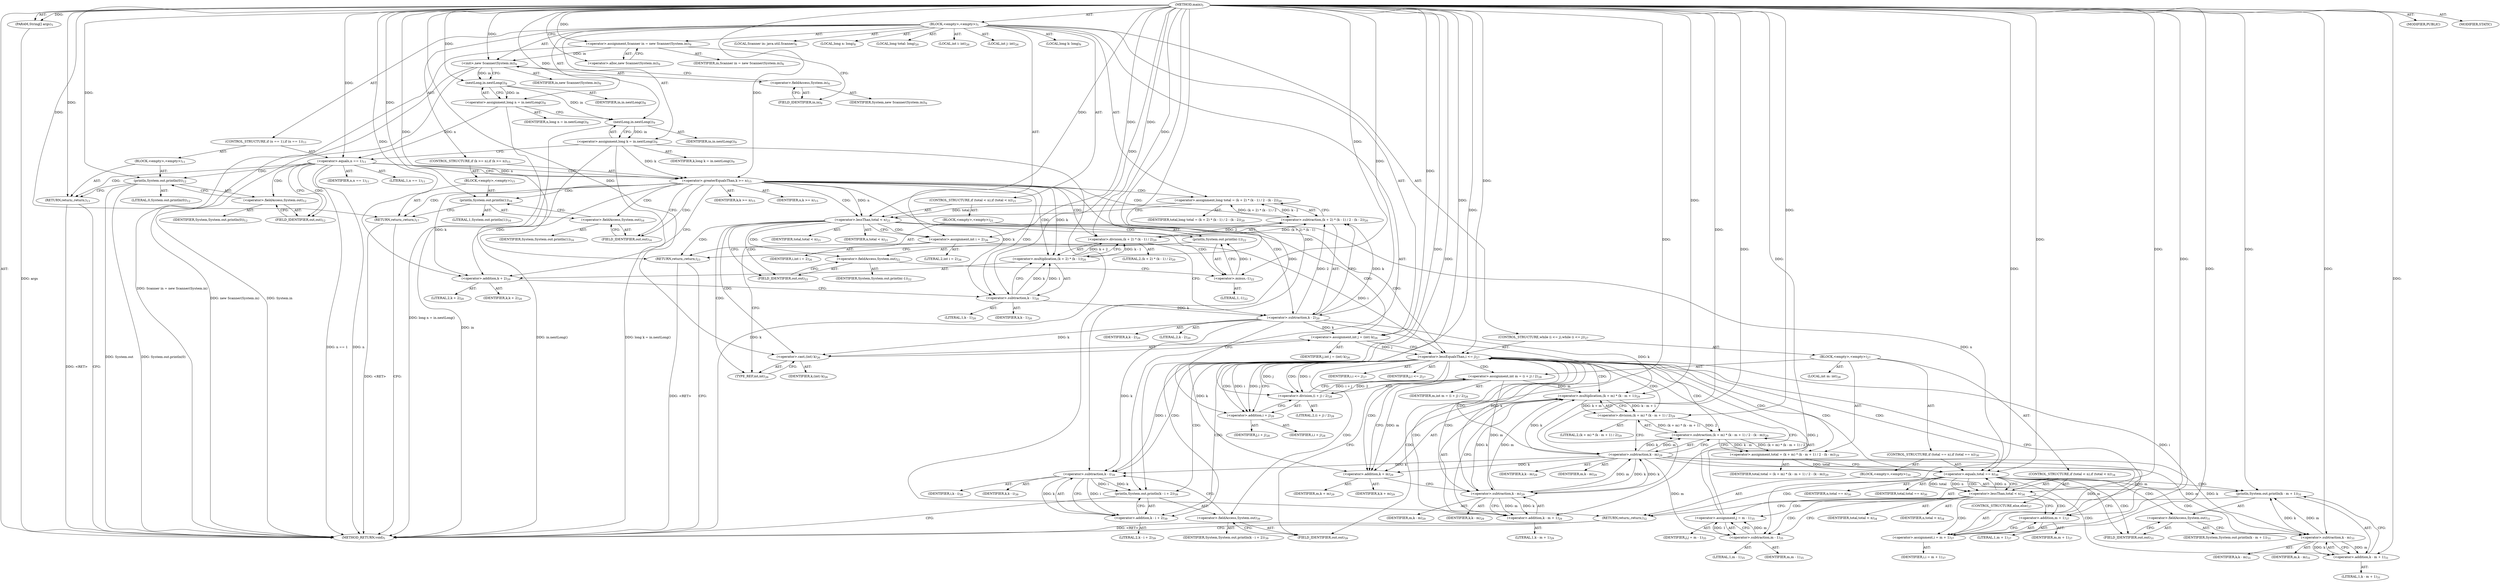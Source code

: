 digraph "main" {  
"19" [label = <(METHOD,main)<SUB>5</SUB>> ]
"20" [label = <(PARAM,String[] args)<SUB>5</SUB>> ]
"21" [label = <(BLOCK,&lt;empty&gt;,&lt;empty&gt;)<SUB>5</SUB>> ]
"4" [label = <(LOCAL,Scanner in: java.util.Scanner)<SUB>6</SUB>> ]
"22" [label = <(&lt;operator&gt;.assignment,Scanner in = new Scanner(System.in))<SUB>6</SUB>> ]
"23" [label = <(IDENTIFIER,in,Scanner in = new Scanner(System.in))<SUB>6</SUB>> ]
"24" [label = <(&lt;operator&gt;.alloc,new Scanner(System.in))<SUB>6</SUB>> ]
"25" [label = <(&lt;init&gt;,new Scanner(System.in))<SUB>6</SUB>> ]
"3" [label = <(IDENTIFIER,in,new Scanner(System.in))<SUB>6</SUB>> ]
"26" [label = <(&lt;operator&gt;.fieldAccess,System.in)<SUB>6</SUB>> ]
"27" [label = <(IDENTIFIER,System,new Scanner(System.in))<SUB>6</SUB>> ]
"28" [label = <(FIELD_IDENTIFIER,in,in)<SUB>6</SUB>> ]
"29" [label = <(LOCAL,long n: long)<SUB>8</SUB>> ]
"30" [label = <(&lt;operator&gt;.assignment,long n = in.nextLong())<SUB>8</SUB>> ]
"31" [label = <(IDENTIFIER,n,long n = in.nextLong())<SUB>8</SUB>> ]
"32" [label = <(nextLong,in.nextLong())<SUB>8</SUB>> ]
"33" [label = <(IDENTIFIER,in,in.nextLong())<SUB>8</SUB>> ]
"34" [label = <(LOCAL,long k: long)<SUB>9</SUB>> ]
"35" [label = <(&lt;operator&gt;.assignment,long k = in.nextLong())<SUB>9</SUB>> ]
"36" [label = <(IDENTIFIER,k,long k = in.nextLong())<SUB>9</SUB>> ]
"37" [label = <(nextLong,in.nextLong())<SUB>9</SUB>> ]
"38" [label = <(IDENTIFIER,in,in.nextLong())<SUB>9</SUB>> ]
"39" [label = <(CONTROL_STRUCTURE,if (n == 1),if (n == 1))<SUB>11</SUB>> ]
"40" [label = <(&lt;operator&gt;.equals,n == 1)<SUB>11</SUB>> ]
"41" [label = <(IDENTIFIER,n,n == 1)<SUB>11</SUB>> ]
"42" [label = <(LITERAL,1,n == 1)<SUB>11</SUB>> ]
"43" [label = <(BLOCK,&lt;empty&gt;,&lt;empty&gt;)<SUB>11</SUB>> ]
"44" [label = <(println,System.out.println(0))<SUB>12</SUB>> ]
"45" [label = <(&lt;operator&gt;.fieldAccess,System.out)<SUB>12</SUB>> ]
"46" [label = <(IDENTIFIER,System,System.out.println(0))<SUB>12</SUB>> ]
"47" [label = <(FIELD_IDENTIFIER,out,out)<SUB>12</SUB>> ]
"48" [label = <(LITERAL,0,System.out.println(0))<SUB>12</SUB>> ]
"49" [label = <(RETURN,return;,return;)<SUB>13</SUB>> ]
"50" [label = <(CONTROL_STRUCTURE,if (k &gt;= n),if (k &gt;= n))<SUB>15</SUB>> ]
"51" [label = <(&lt;operator&gt;.greaterEqualsThan,k &gt;= n)<SUB>15</SUB>> ]
"52" [label = <(IDENTIFIER,k,k &gt;= n)<SUB>15</SUB>> ]
"53" [label = <(IDENTIFIER,n,k &gt;= n)<SUB>15</SUB>> ]
"54" [label = <(BLOCK,&lt;empty&gt;,&lt;empty&gt;)<SUB>15</SUB>> ]
"55" [label = <(println,System.out.println(1))<SUB>16</SUB>> ]
"56" [label = <(&lt;operator&gt;.fieldAccess,System.out)<SUB>16</SUB>> ]
"57" [label = <(IDENTIFIER,System,System.out.println(1))<SUB>16</SUB>> ]
"58" [label = <(FIELD_IDENTIFIER,out,out)<SUB>16</SUB>> ]
"59" [label = <(LITERAL,1,System.out.println(1))<SUB>16</SUB>> ]
"60" [label = <(RETURN,return;,return;)<SUB>17</SUB>> ]
"61" [label = <(LOCAL,long total: long)<SUB>20</SUB>> ]
"62" [label = <(&lt;operator&gt;.assignment,long total = (k + 2) * (k - 1) / 2 - (k - 2))<SUB>20</SUB>> ]
"63" [label = <(IDENTIFIER,total,long total = (k + 2) * (k - 1) / 2 - (k - 2))<SUB>20</SUB>> ]
"64" [label = <(&lt;operator&gt;.subtraction,(k + 2) * (k - 1) / 2 - (k - 2))<SUB>20</SUB>> ]
"65" [label = <(&lt;operator&gt;.division,(k + 2) * (k - 1) / 2)<SUB>20</SUB>> ]
"66" [label = <(&lt;operator&gt;.multiplication,(k + 2) * (k - 1))<SUB>20</SUB>> ]
"67" [label = <(&lt;operator&gt;.addition,k + 2)<SUB>20</SUB>> ]
"68" [label = <(IDENTIFIER,k,k + 2)<SUB>20</SUB>> ]
"69" [label = <(LITERAL,2,k + 2)<SUB>20</SUB>> ]
"70" [label = <(&lt;operator&gt;.subtraction,k - 1)<SUB>20</SUB>> ]
"71" [label = <(IDENTIFIER,k,k - 1)<SUB>20</SUB>> ]
"72" [label = <(LITERAL,1,k - 1)<SUB>20</SUB>> ]
"73" [label = <(LITERAL,2,(k + 2) * (k - 1) / 2)<SUB>20</SUB>> ]
"74" [label = <(&lt;operator&gt;.subtraction,k - 2)<SUB>20</SUB>> ]
"75" [label = <(IDENTIFIER,k,k - 2)<SUB>20</SUB>> ]
"76" [label = <(LITERAL,2,k - 2)<SUB>20</SUB>> ]
"77" [label = <(CONTROL_STRUCTURE,if (total &lt; n),if (total &lt; n))<SUB>21</SUB>> ]
"78" [label = <(&lt;operator&gt;.lessThan,total &lt; n)<SUB>21</SUB>> ]
"79" [label = <(IDENTIFIER,total,total &lt; n)<SUB>21</SUB>> ]
"80" [label = <(IDENTIFIER,n,total &lt; n)<SUB>21</SUB>> ]
"81" [label = <(BLOCK,&lt;empty&gt;,&lt;empty&gt;)<SUB>21</SUB>> ]
"82" [label = <(println,System.out.println(-1))<SUB>22</SUB>> ]
"83" [label = <(&lt;operator&gt;.fieldAccess,System.out)<SUB>22</SUB>> ]
"84" [label = <(IDENTIFIER,System,System.out.println(-1))<SUB>22</SUB>> ]
"85" [label = <(FIELD_IDENTIFIER,out,out)<SUB>22</SUB>> ]
"86" [label = <(&lt;operator&gt;.minus,-1)<SUB>22</SUB>> ]
"87" [label = <(LITERAL,1,-1)<SUB>22</SUB>> ]
"88" [label = <(RETURN,return;,return;)<SUB>23</SUB>> ]
"89" [label = <(LOCAL,int i: int)<SUB>26</SUB>> ]
"90" [label = <(LOCAL,int j: int)<SUB>26</SUB>> ]
"91" [label = <(&lt;operator&gt;.assignment,int i = 2)<SUB>26</SUB>> ]
"92" [label = <(IDENTIFIER,i,int i = 2)<SUB>26</SUB>> ]
"93" [label = <(LITERAL,2,int i = 2)<SUB>26</SUB>> ]
"94" [label = <(&lt;operator&gt;.assignment,int j = (int) k)<SUB>26</SUB>> ]
"95" [label = <(IDENTIFIER,j,int j = (int) k)<SUB>26</SUB>> ]
"96" [label = <(&lt;operator&gt;.cast,(int) k)<SUB>26</SUB>> ]
"97" [label = <(TYPE_REF,int,int)<SUB>26</SUB>> ]
"98" [label = <(IDENTIFIER,k,(int) k)<SUB>26</SUB>> ]
"99" [label = <(CONTROL_STRUCTURE,while (i &lt;= j),while (i &lt;= j))<SUB>27</SUB>> ]
"100" [label = <(&lt;operator&gt;.lessEqualsThan,i &lt;= j)<SUB>27</SUB>> ]
"101" [label = <(IDENTIFIER,i,i &lt;= j)<SUB>27</SUB>> ]
"102" [label = <(IDENTIFIER,j,i &lt;= j)<SUB>27</SUB>> ]
"103" [label = <(BLOCK,&lt;empty&gt;,&lt;empty&gt;)<SUB>27</SUB>> ]
"104" [label = <(LOCAL,int m: int)<SUB>28</SUB>> ]
"105" [label = <(&lt;operator&gt;.assignment,int m = (i + j) / 2)<SUB>28</SUB>> ]
"106" [label = <(IDENTIFIER,m,int m = (i + j) / 2)<SUB>28</SUB>> ]
"107" [label = <(&lt;operator&gt;.division,(i + j) / 2)<SUB>28</SUB>> ]
"108" [label = <(&lt;operator&gt;.addition,i + j)<SUB>28</SUB>> ]
"109" [label = <(IDENTIFIER,i,i + j)<SUB>28</SUB>> ]
"110" [label = <(IDENTIFIER,j,i + j)<SUB>28</SUB>> ]
"111" [label = <(LITERAL,2,(i + j) / 2)<SUB>28</SUB>> ]
"112" [label = <(&lt;operator&gt;.assignment,total = (k + m) * (k - m + 1) / 2 - (k - m))<SUB>29</SUB>> ]
"113" [label = <(IDENTIFIER,total,total = (k + m) * (k - m + 1) / 2 - (k - m))<SUB>29</SUB>> ]
"114" [label = <(&lt;operator&gt;.subtraction,(k + m) * (k - m + 1) / 2 - (k - m))<SUB>29</SUB>> ]
"115" [label = <(&lt;operator&gt;.division,(k + m) * (k - m + 1) / 2)<SUB>29</SUB>> ]
"116" [label = <(&lt;operator&gt;.multiplication,(k + m) * (k - m + 1))<SUB>29</SUB>> ]
"117" [label = <(&lt;operator&gt;.addition,k + m)<SUB>29</SUB>> ]
"118" [label = <(IDENTIFIER,k,k + m)<SUB>29</SUB>> ]
"119" [label = <(IDENTIFIER,m,k + m)<SUB>29</SUB>> ]
"120" [label = <(&lt;operator&gt;.addition,k - m + 1)<SUB>29</SUB>> ]
"121" [label = <(&lt;operator&gt;.subtraction,k - m)<SUB>29</SUB>> ]
"122" [label = <(IDENTIFIER,k,k - m)<SUB>29</SUB>> ]
"123" [label = <(IDENTIFIER,m,k - m)<SUB>29</SUB>> ]
"124" [label = <(LITERAL,1,k - m + 1)<SUB>29</SUB>> ]
"125" [label = <(LITERAL,2,(k + m) * (k - m + 1) / 2)<SUB>29</SUB>> ]
"126" [label = <(&lt;operator&gt;.subtraction,k - m)<SUB>29</SUB>> ]
"127" [label = <(IDENTIFIER,k,k - m)<SUB>29</SUB>> ]
"128" [label = <(IDENTIFIER,m,k - m)<SUB>29</SUB>> ]
"129" [label = <(CONTROL_STRUCTURE,if (total == n),if (total == n))<SUB>30</SUB>> ]
"130" [label = <(&lt;operator&gt;.equals,total == n)<SUB>30</SUB>> ]
"131" [label = <(IDENTIFIER,total,total == n)<SUB>30</SUB>> ]
"132" [label = <(IDENTIFIER,n,total == n)<SUB>30</SUB>> ]
"133" [label = <(BLOCK,&lt;empty&gt;,&lt;empty&gt;)<SUB>30</SUB>> ]
"134" [label = <(println,System.out.println(k - m + 1))<SUB>31</SUB>> ]
"135" [label = <(&lt;operator&gt;.fieldAccess,System.out)<SUB>31</SUB>> ]
"136" [label = <(IDENTIFIER,System,System.out.println(k - m + 1))<SUB>31</SUB>> ]
"137" [label = <(FIELD_IDENTIFIER,out,out)<SUB>31</SUB>> ]
"138" [label = <(&lt;operator&gt;.addition,k - m + 1)<SUB>31</SUB>> ]
"139" [label = <(&lt;operator&gt;.subtraction,k - m)<SUB>31</SUB>> ]
"140" [label = <(IDENTIFIER,k,k - m)<SUB>31</SUB>> ]
"141" [label = <(IDENTIFIER,m,k - m)<SUB>31</SUB>> ]
"142" [label = <(LITERAL,1,k - m + 1)<SUB>31</SUB>> ]
"143" [label = <(RETURN,return;,return;)<SUB>32</SUB>> ]
"144" [label = <(CONTROL_STRUCTURE,if (total &lt; n),if (total &lt; n))<SUB>34</SUB>> ]
"145" [label = <(&lt;operator&gt;.lessThan,total &lt; n)<SUB>34</SUB>> ]
"146" [label = <(IDENTIFIER,total,total &lt; n)<SUB>34</SUB>> ]
"147" [label = <(IDENTIFIER,n,total &lt; n)<SUB>34</SUB>> ]
"148" [label = <(&lt;operator&gt;.assignment,j = m - 1)<SUB>35</SUB>> ]
"149" [label = <(IDENTIFIER,j,j = m - 1)<SUB>35</SUB>> ]
"150" [label = <(&lt;operator&gt;.subtraction,m - 1)<SUB>35</SUB>> ]
"151" [label = <(IDENTIFIER,m,m - 1)<SUB>35</SUB>> ]
"152" [label = <(LITERAL,1,m - 1)<SUB>35</SUB>> ]
"153" [label = <(CONTROL_STRUCTURE,else,else)<SUB>37</SUB>> ]
"154" [label = <(&lt;operator&gt;.assignment,i = m + 1)<SUB>37</SUB>> ]
"155" [label = <(IDENTIFIER,i,i = m + 1)<SUB>37</SUB>> ]
"156" [label = <(&lt;operator&gt;.addition,m + 1)<SUB>37</SUB>> ]
"157" [label = <(IDENTIFIER,m,m + 1)<SUB>37</SUB>> ]
"158" [label = <(LITERAL,1,m + 1)<SUB>37</SUB>> ]
"159" [label = <(println,System.out.println(k - i + 2))<SUB>39</SUB>> ]
"160" [label = <(&lt;operator&gt;.fieldAccess,System.out)<SUB>39</SUB>> ]
"161" [label = <(IDENTIFIER,System,System.out.println(k - i + 2))<SUB>39</SUB>> ]
"162" [label = <(FIELD_IDENTIFIER,out,out)<SUB>39</SUB>> ]
"163" [label = <(&lt;operator&gt;.addition,k - i + 2)<SUB>39</SUB>> ]
"164" [label = <(&lt;operator&gt;.subtraction,k - i)<SUB>39</SUB>> ]
"165" [label = <(IDENTIFIER,k,k - i)<SUB>39</SUB>> ]
"166" [label = <(IDENTIFIER,i,k - i)<SUB>39</SUB>> ]
"167" [label = <(LITERAL,2,k - i + 2)<SUB>39</SUB>> ]
"168" [label = <(MODIFIER,PUBLIC)> ]
"169" [label = <(MODIFIER,STATIC)> ]
"170" [label = <(METHOD_RETURN,void)<SUB>5</SUB>> ]
  "19" -> "20"  [ label = "AST: "] 
  "19" -> "21"  [ label = "AST: "] 
  "19" -> "168"  [ label = "AST: "] 
  "19" -> "169"  [ label = "AST: "] 
  "19" -> "170"  [ label = "AST: "] 
  "21" -> "4"  [ label = "AST: "] 
  "21" -> "22"  [ label = "AST: "] 
  "21" -> "25"  [ label = "AST: "] 
  "21" -> "29"  [ label = "AST: "] 
  "21" -> "30"  [ label = "AST: "] 
  "21" -> "34"  [ label = "AST: "] 
  "21" -> "35"  [ label = "AST: "] 
  "21" -> "39"  [ label = "AST: "] 
  "21" -> "50"  [ label = "AST: "] 
  "21" -> "61"  [ label = "AST: "] 
  "21" -> "62"  [ label = "AST: "] 
  "21" -> "77"  [ label = "AST: "] 
  "21" -> "89"  [ label = "AST: "] 
  "21" -> "90"  [ label = "AST: "] 
  "21" -> "91"  [ label = "AST: "] 
  "21" -> "94"  [ label = "AST: "] 
  "21" -> "99"  [ label = "AST: "] 
  "21" -> "159"  [ label = "AST: "] 
  "22" -> "23"  [ label = "AST: "] 
  "22" -> "24"  [ label = "AST: "] 
  "25" -> "3"  [ label = "AST: "] 
  "25" -> "26"  [ label = "AST: "] 
  "26" -> "27"  [ label = "AST: "] 
  "26" -> "28"  [ label = "AST: "] 
  "30" -> "31"  [ label = "AST: "] 
  "30" -> "32"  [ label = "AST: "] 
  "32" -> "33"  [ label = "AST: "] 
  "35" -> "36"  [ label = "AST: "] 
  "35" -> "37"  [ label = "AST: "] 
  "37" -> "38"  [ label = "AST: "] 
  "39" -> "40"  [ label = "AST: "] 
  "39" -> "43"  [ label = "AST: "] 
  "40" -> "41"  [ label = "AST: "] 
  "40" -> "42"  [ label = "AST: "] 
  "43" -> "44"  [ label = "AST: "] 
  "43" -> "49"  [ label = "AST: "] 
  "44" -> "45"  [ label = "AST: "] 
  "44" -> "48"  [ label = "AST: "] 
  "45" -> "46"  [ label = "AST: "] 
  "45" -> "47"  [ label = "AST: "] 
  "50" -> "51"  [ label = "AST: "] 
  "50" -> "54"  [ label = "AST: "] 
  "51" -> "52"  [ label = "AST: "] 
  "51" -> "53"  [ label = "AST: "] 
  "54" -> "55"  [ label = "AST: "] 
  "54" -> "60"  [ label = "AST: "] 
  "55" -> "56"  [ label = "AST: "] 
  "55" -> "59"  [ label = "AST: "] 
  "56" -> "57"  [ label = "AST: "] 
  "56" -> "58"  [ label = "AST: "] 
  "62" -> "63"  [ label = "AST: "] 
  "62" -> "64"  [ label = "AST: "] 
  "64" -> "65"  [ label = "AST: "] 
  "64" -> "74"  [ label = "AST: "] 
  "65" -> "66"  [ label = "AST: "] 
  "65" -> "73"  [ label = "AST: "] 
  "66" -> "67"  [ label = "AST: "] 
  "66" -> "70"  [ label = "AST: "] 
  "67" -> "68"  [ label = "AST: "] 
  "67" -> "69"  [ label = "AST: "] 
  "70" -> "71"  [ label = "AST: "] 
  "70" -> "72"  [ label = "AST: "] 
  "74" -> "75"  [ label = "AST: "] 
  "74" -> "76"  [ label = "AST: "] 
  "77" -> "78"  [ label = "AST: "] 
  "77" -> "81"  [ label = "AST: "] 
  "78" -> "79"  [ label = "AST: "] 
  "78" -> "80"  [ label = "AST: "] 
  "81" -> "82"  [ label = "AST: "] 
  "81" -> "88"  [ label = "AST: "] 
  "82" -> "83"  [ label = "AST: "] 
  "82" -> "86"  [ label = "AST: "] 
  "83" -> "84"  [ label = "AST: "] 
  "83" -> "85"  [ label = "AST: "] 
  "86" -> "87"  [ label = "AST: "] 
  "91" -> "92"  [ label = "AST: "] 
  "91" -> "93"  [ label = "AST: "] 
  "94" -> "95"  [ label = "AST: "] 
  "94" -> "96"  [ label = "AST: "] 
  "96" -> "97"  [ label = "AST: "] 
  "96" -> "98"  [ label = "AST: "] 
  "99" -> "100"  [ label = "AST: "] 
  "99" -> "103"  [ label = "AST: "] 
  "100" -> "101"  [ label = "AST: "] 
  "100" -> "102"  [ label = "AST: "] 
  "103" -> "104"  [ label = "AST: "] 
  "103" -> "105"  [ label = "AST: "] 
  "103" -> "112"  [ label = "AST: "] 
  "103" -> "129"  [ label = "AST: "] 
  "103" -> "144"  [ label = "AST: "] 
  "105" -> "106"  [ label = "AST: "] 
  "105" -> "107"  [ label = "AST: "] 
  "107" -> "108"  [ label = "AST: "] 
  "107" -> "111"  [ label = "AST: "] 
  "108" -> "109"  [ label = "AST: "] 
  "108" -> "110"  [ label = "AST: "] 
  "112" -> "113"  [ label = "AST: "] 
  "112" -> "114"  [ label = "AST: "] 
  "114" -> "115"  [ label = "AST: "] 
  "114" -> "126"  [ label = "AST: "] 
  "115" -> "116"  [ label = "AST: "] 
  "115" -> "125"  [ label = "AST: "] 
  "116" -> "117"  [ label = "AST: "] 
  "116" -> "120"  [ label = "AST: "] 
  "117" -> "118"  [ label = "AST: "] 
  "117" -> "119"  [ label = "AST: "] 
  "120" -> "121"  [ label = "AST: "] 
  "120" -> "124"  [ label = "AST: "] 
  "121" -> "122"  [ label = "AST: "] 
  "121" -> "123"  [ label = "AST: "] 
  "126" -> "127"  [ label = "AST: "] 
  "126" -> "128"  [ label = "AST: "] 
  "129" -> "130"  [ label = "AST: "] 
  "129" -> "133"  [ label = "AST: "] 
  "130" -> "131"  [ label = "AST: "] 
  "130" -> "132"  [ label = "AST: "] 
  "133" -> "134"  [ label = "AST: "] 
  "133" -> "143"  [ label = "AST: "] 
  "134" -> "135"  [ label = "AST: "] 
  "134" -> "138"  [ label = "AST: "] 
  "135" -> "136"  [ label = "AST: "] 
  "135" -> "137"  [ label = "AST: "] 
  "138" -> "139"  [ label = "AST: "] 
  "138" -> "142"  [ label = "AST: "] 
  "139" -> "140"  [ label = "AST: "] 
  "139" -> "141"  [ label = "AST: "] 
  "144" -> "145"  [ label = "AST: "] 
  "144" -> "148"  [ label = "AST: "] 
  "144" -> "153"  [ label = "AST: "] 
  "145" -> "146"  [ label = "AST: "] 
  "145" -> "147"  [ label = "AST: "] 
  "148" -> "149"  [ label = "AST: "] 
  "148" -> "150"  [ label = "AST: "] 
  "150" -> "151"  [ label = "AST: "] 
  "150" -> "152"  [ label = "AST: "] 
  "153" -> "154"  [ label = "AST: "] 
  "154" -> "155"  [ label = "AST: "] 
  "154" -> "156"  [ label = "AST: "] 
  "156" -> "157"  [ label = "AST: "] 
  "156" -> "158"  [ label = "AST: "] 
  "159" -> "160"  [ label = "AST: "] 
  "159" -> "163"  [ label = "AST: "] 
  "160" -> "161"  [ label = "AST: "] 
  "160" -> "162"  [ label = "AST: "] 
  "163" -> "164"  [ label = "AST: "] 
  "163" -> "167"  [ label = "AST: "] 
  "164" -> "165"  [ label = "AST: "] 
  "164" -> "166"  [ label = "AST: "] 
  "22" -> "28"  [ label = "CFG: "] 
  "25" -> "32"  [ label = "CFG: "] 
  "30" -> "37"  [ label = "CFG: "] 
  "35" -> "40"  [ label = "CFG: "] 
  "62" -> "78"  [ label = "CFG: "] 
  "91" -> "97"  [ label = "CFG: "] 
  "94" -> "100"  [ label = "CFG: "] 
  "159" -> "170"  [ label = "CFG: "] 
  "24" -> "22"  [ label = "CFG: "] 
  "26" -> "25"  [ label = "CFG: "] 
  "32" -> "30"  [ label = "CFG: "] 
  "37" -> "35"  [ label = "CFG: "] 
  "40" -> "47"  [ label = "CFG: "] 
  "40" -> "51"  [ label = "CFG: "] 
  "51" -> "58"  [ label = "CFG: "] 
  "51" -> "67"  [ label = "CFG: "] 
  "64" -> "62"  [ label = "CFG: "] 
  "78" -> "85"  [ label = "CFG: "] 
  "78" -> "91"  [ label = "CFG: "] 
  "96" -> "94"  [ label = "CFG: "] 
  "100" -> "108"  [ label = "CFG: "] 
  "100" -> "162"  [ label = "CFG: "] 
  "160" -> "164"  [ label = "CFG: "] 
  "163" -> "159"  [ label = "CFG: "] 
  "28" -> "26"  [ label = "CFG: "] 
  "44" -> "49"  [ label = "CFG: "] 
  "49" -> "170"  [ label = "CFG: "] 
  "55" -> "60"  [ label = "CFG: "] 
  "60" -> "170"  [ label = "CFG: "] 
  "65" -> "74"  [ label = "CFG: "] 
  "74" -> "64"  [ label = "CFG: "] 
  "82" -> "88"  [ label = "CFG: "] 
  "88" -> "170"  [ label = "CFG: "] 
  "97" -> "96"  [ label = "CFG: "] 
  "105" -> "117"  [ label = "CFG: "] 
  "112" -> "130"  [ label = "CFG: "] 
  "162" -> "160"  [ label = "CFG: "] 
  "164" -> "163"  [ label = "CFG: "] 
  "45" -> "44"  [ label = "CFG: "] 
  "56" -> "55"  [ label = "CFG: "] 
  "66" -> "65"  [ label = "CFG: "] 
  "83" -> "86"  [ label = "CFG: "] 
  "86" -> "82"  [ label = "CFG: "] 
  "107" -> "105"  [ label = "CFG: "] 
  "114" -> "112"  [ label = "CFG: "] 
  "130" -> "137"  [ label = "CFG: "] 
  "130" -> "145"  [ label = "CFG: "] 
  "145" -> "150"  [ label = "CFG: "] 
  "145" -> "156"  [ label = "CFG: "] 
  "148" -> "100"  [ label = "CFG: "] 
  "47" -> "45"  [ label = "CFG: "] 
  "58" -> "56"  [ label = "CFG: "] 
  "67" -> "70"  [ label = "CFG: "] 
  "70" -> "66"  [ label = "CFG: "] 
  "85" -> "83"  [ label = "CFG: "] 
  "108" -> "107"  [ label = "CFG: "] 
  "115" -> "126"  [ label = "CFG: "] 
  "126" -> "114"  [ label = "CFG: "] 
  "134" -> "143"  [ label = "CFG: "] 
  "143" -> "170"  [ label = "CFG: "] 
  "150" -> "148"  [ label = "CFG: "] 
  "154" -> "100"  [ label = "CFG: "] 
  "116" -> "115"  [ label = "CFG: "] 
  "135" -> "139"  [ label = "CFG: "] 
  "138" -> "134"  [ label = "CFG: "] 
  "156" -> "154"  [ label = "CFG: "] 
  "117" -> "121"  [ label = "CFG: "] 
  "120" -> "116"  [ label = "CFG: "] 
  "137" -> "135"  [ label = "CFG: "] 
  "139" -> "138"  [ label = "CFG: "] 
  "121" -> "120"  [ label = "CFG: "] 
  "19" -> "24"  [ label = "CFG: "] 
  "88" -> "170"  [ label = "DDG: &lt;RET&gt;"] 
  "49" -> "170"  [ label = "DDG: &lt;RET&gt;"] 
  "143" -> "170"  [ label = "DDG: &lt;RET&gt;"] 
  "60" -> "170"  [ label = "DDG: &lt;RET&gt;"] 
  "20" -> "170"  [ label = "DDG: args"] 
  "22" -> "170"  [ label = "DDG: Scanner in = new Scanner(System.in)"] 
  "25" -> "170"  [ label = "DDG: System.in"] 
  "25" -> "170"  [ label = "DDG: new Scanner(System.in)"] 
  "30" -> "170"  [ label = "DDG: long n = in.nextLong()"] 
  "35" -> "170"  [ label = "DDG: k"] 
  "37" -> "170"  [ label = "DDG: in"] 
  "35" -> "170"  [ label = "DDG: in.nextLong()"] 
  "35" -> "170"  [ label = "DDG: long k = in.nextLong()"] 
  "40" -> "170"  [ label = "DDG: n"] 
  "40" -> "170"  [ label = "DDG: n == 1"] 
  "44" -> "170"  [ label = "DDG: System.out"] 
  "44" -> "170"  [ label = "DDG: System.out.println(0)"] 
  "19" -> "20"  [ label = "DDG: "] 
  "19" -> "22"  [ label = "DDG: "] 
  "32" -> "30"  [ label = "DDG: in"] 
  "37" -> "35"  [ label = "DDG: in"] 
  "64" -> "62"  [ label = "DDG: (k + 2) * (k - 1) / 2"] 
  "64" -> "62"  [ label = "DDG: k - 2"] 
  "19" -> "91"  [ label = "DDG: "] 
  "19" -> "94"  [ label = "DDG: "] 
  "74" -> "94"  [ label = "DDG: k"] 
  "22" -> "25"  [ label = "DDG: in"] 
  "19" -> "25"  [ label = "DDG: "] 
  "164" -> "159"  [ label = "DDG: k"] 
  "164" -> "159"  [ label = "DDG: i"] 
  "19" -> "159"  [ label = "DDG: "] 
  "25" -> "32"  [ label = "DDG: in"] 
  "19" -> "32"  [ label = "DDG: "] 
  "32" -> "37"  [ label = "DDG: in"] 
  "19" -> "37"  [ label = "DDG: "] 
  "30" -> "40"  [ label = "DDG: n"] 
  "19" -> "40"  [ label = "DDG: "] 
  "19" -> "49"  [ label = "DDG: "] 
  "35" -> "51"  [ label = "DDG: k"] 
  "19" -> "51"  [ label = "DDG: "] 
  "40" -> "51"  [ label = "DDG: n"] 
  "19" -> "60"  [ label = "DDG: "] 
  "65" -> "64"  [ label = "DDG: (k + 2) * (k - 1)"] 
  "65" -> "64"  [ label = "DDG: 2"] 
  "74" -> "64"  [ label = "DDG: k"] 
  "74" -> "64"  [ label = "DDG: 2"] 
  "62" -> "78"  [ label = "DDG: total"] 
  "19" -> "78"  [ label = "DDG: "] 
  "51" -> "78"  [ label = "DDG: n"] 
  "19" -> "88"  [ label = "DDG: "] 
  "19" -> "96"  [ label = "DDG: "] 
  "74" -> "96"  [ label = "DDG: k"] 
  "91" -> "100"  [ label = "DDG: i"] 
  "154" -> "100"  [ label = "DDG: i"] 
  "19" -> "100"  [ label = "DDG: "] 
  "94" -> "100"  [ label = "DDG: j"] 
  "148" -> "100"  [ label = "DDG: j"] 
  "107" -> "105"  [ label = "DDG: i + j"] 
  "107" -> "105"  [ label = "DDG: 2"] 
  "114" -> "112"  [ label = "DDG: (k + m) * (k - m + 1) / 2"] 
  "114" -> "112"  [ label = "DDG: k - m"] 
  "164" -> "163"  [ label = "DDG: k"] 
  "164" -> "163"  [ label = "DDG: i"] 
  "19" -> "163"  [ label = "DDG: "] 
  "19" -> "44"  [ label = "DDG: "] 
  "19" -> "55"  [ label = "DDG: "] 
  "66" -> "65"  [ label = "DDG: k + 2"] 
  "66" -> "65"  [ label = "DDG: k - 1"] 
  "19" -> "65"  [ label = "DDG: "] 
  "70" -> "74"  [ label = "DDG: k"] 
  "19" -> "74"  [ label = "DDG: "] 
  "86" -> "82"  [ label = "DDG: 1"] 
  "150" -> "148"  [ label = "DDG: m"] 
  "150" -> "148"  [ label = "DDG: 1"] 
  "126" -> "164"  [ label = "DDG: k"] 
  "19" -> "164"  [ label = "DDG: "] 
  "74" -> "164"  [ label = "DDG: k"] 
  "100" -> "164"  [ label = "DDG: i"] 
  "51" -> "66"  [ label = "DDG: k"] 
  "19" -> "66"  [ label = "DDG: "] 
  "70" -> "66"  [ label = "DDG: k"] 
  "70" -> "66"  [ label = "DDG: 1"] 
  "19" -> "86"  [ label = "DDG: "] 
  "100" -> "107"  [ label = "DDG: i"] 
  "19" -> "107"  [ label = "DDG: "] 
  "100" -> "107"  [ label = "DDG: j"] 
  "115" -> "114"  [ label = "DDG: (k + m) * (k - m + 1)"] 
  "115" -> "114"  [ label = "DDG: 2"] 
  "126" -> "114"  [ label = "DDG: k"] 
  "126" -> "114"  [ label = "DDG: m"] 
  "112" -> "130"  [ label = "DDG: total"] 
  "19" -> "130"  [ label = "DDG: "] 
  "78" -> "130"  [ label = "DDG: n"] 
  "145" -> "130"  [ label = "DDG: n"] 
  "19" -> "143"  [ label = "DDG: "] 
  "130" -> "145"  [ label = "DDG: total"] 
  "19" -> "145"  [ label = "DDG: "] 
  "130" -> "145"  [ label = "DDG: n"] 
  "126" -> "154"  [ label = "DDG: m"] 
  "19" -> "154"  [ label = "DDG: "] 
  "51" -> "67"  [ label = "DDG: k"] 
  "19" -> "67"  [ label = "DDG: "] 
  "19" -> "70"  [ label = "DDG: "] 
  "51" -> "70"  [ label = "DDG: k"] 
  "100" -> "108"  [ label = "DDG: i"] 
  "19" -> "108"  [ label = "DDG: "] 
  "100" -> "108"  [ label = "DDG: j"] 
  "116" -> "115"  [ label = "DDG: k + m"] 
  "116" -> "115"  [ label = "DDG: k - m + 1"] 
  "19" -> "115"  [ label = "DDG: "] 
  "121" -> "126"  [ label = "DDG: k"] 
  "19" -> "126"  [ label = "DDG: "] 
  "121" -> "126"  [ label = "DDG: m"] 
  "139" -> "134"  [ label = "DDG: k"] 
  "139" -> "134"  [ label = "DDG: m"] 
  "19" -> "134"  [ label = "DDG: "] 
  "126" -> "150"  [ label = "DDG: m"] 
  "19" -> "150"  [ label = "DDG: "] 
  "126" -> "116"  [ label = "DDG: k"] 
  "19" -> "116"  [ label = "DDG: "] 
  "74" -> "116"  [ label = "DDG: k"] 
  "105" -> "116"  [ label = "DDG: m"] 
  "121" -> "116"  [ label = "DDG: k"] 
  "121" -> "116"  [ label = "DDG: m"] 
  "139" -> "138"  [ label = "DDG: k"] 
  "139" -> "138"  [ label = "DDG: m"] 
  "19" -> "138"  [ label = "DDG: "] 
  "126" -> "156"  [ label = "DDG: m"] 
  "19" -> "156"  [ label = "DDG: "] 
  "126" -> "117"  [ label = "DDG: k"] 
  "19" -> "117"  [ label = "DDG: "] 
  "74" -> "117"  [ label = "DDG: k"] 
  "105" -> "117"  [ label = "DDG: m"] 
  "121" -> "120"  [ label = "DDG: k"] 
  "121" -> "120"  [ label = "DDG: m"] 
  "19" -> "120"  [ label = "DDG: "] 
  "126" -> "139"  [ label = "DDG: k"] 
  "19" -> "139"  [ label = "DDG: "] 
  "126" -> "139"  [ label = "DDG: m"] 
  "19" -> "121"  [ label = "DDG: "] 
  "126" -> "121"  [ label = "DDG: k"] 
  "74" -> "121"  [ label = "DDG: k"] 
  "105" -> "121"  [ label = "DDG: m"] 
  "40" -> "51"  [ label = "CDG: "] 
  "40" -> "44"  [ label = "CDG: "] 
  "40" -> "47"  [ label = "CDG: "] 
  "40" -> "49"  [ label = "CDG: "] 
  "40" -> "45"  [ label = "CDG: "] 
  "51" -> "60"  [ label = "CDG: "] 
  "51" -> "64"  [ label = "CDG: "] 
  "51" -> "56"  [ label = "CDG: "] 
  "51" -> "67"  [ label = "CDG: "] 
  "51" -> "74"  [ label = "CDG: "] 
  "51" -> "58"  [ label = "CDG: "] 
  "51" -> "70"  [ label = "CDG: "] 
  "51" -> "66"  [ label = "CDG: "] 
  "51" -> "65"  [ label = "CDG: "] 
  "51" -> "55"  [ label = "CDG: "] 
  "51" -> "78"  [ label = "CDG: "] 
  "51" -> "62"  [ label = "CDG: "] 
  "78" -> "94"  [ label = "CDG: "] 
  "78" -> "96"  [ label = "CDG: "] 
  "78" -> "85"  [ label = "CDG: "] 
  "78" -> "97"  [ label = "CDG: "] 
  "78" -> "91"  [ label = "CDG: "] 
  "78" -> "100"  [ label = "CDG: "] 
  "78" -> "88"  [ label = "CDG: "] 
  "78" -> "86"  [ label = "CDG: "] 
  "78" -> "82"  [ label = "CDG: "] 
  "78" -> "83"  [ label = "CDG: "] 
  "100" -> "107"  [ label = "CDG: "] 
  "100" -> "115"  [ label = "CDG: "] 
  "100" -> "120"  [ label = "CDG: "] 
  "100" -> "163"  [ label = "CDG: "] 
  "100" -> "114"  [ label = "CDG: "] 
  "100" -> "121"  [ label = "CDG: "] 
  "100" -> "162"  [ label = "CDG: "] 
  "100" -> "112"  [ label = "CDG: "] 
  "100" -> "130"  [ label = "CDG: "] 
  "100" -> "164"  [ label = "CDG: "] 
  "100" -> "108"  [ label = "CDG: "] 
  "100" -> "160"  [ label = "CDG: "] 
  "100" -> "116"  [ label = "CDG: "] 
  "100" -> "159"  [ label = "CDG: "] 
  "100" -> "126"  [ label = "CDG: "] 
  "100" -> "105"  [ label = "CDG: "] 
  "100" -> "117"  [ label = "CDG: "] 
  "130" -> "145"  [ label = "CDG: "] 
  "130" -> "134"  [ label = "CDG: "] 
  "130" -> "138"  [ label = "CDG: "] 
  "130" -> "137"  [ label = "CDG: "] 
  "130" -> "100"  [ label = "CDG: "] 
  "130" -> "139"  [ label = "CDG: "] 
  "130" -> "143"  [ label = "CDG: "] 
  "130" -> "135"  [ label = "CDG: "] 
  "145" -> "154"  [ label = "CDG: "] 
  "145" -> "150"  [ label = "CDG: "] 
  "145" -> "148"  [ label = "CDG: "] 
  "145" -> "156"  [ label = "CDG: "] 
}
